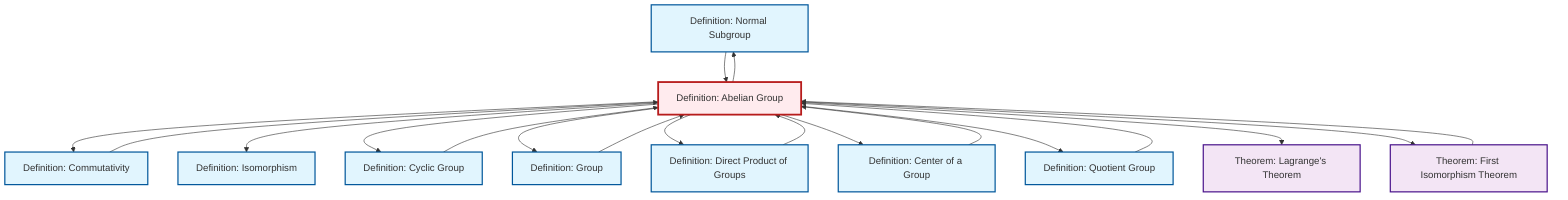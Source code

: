 graph TD
    classDef definition fill:#e1f5fe,stroke:#01579b,stroke-width:2px
    classDef theorem fill:#f3e5f5,stroke:#4a148c,stroke-width:2px
    classDef axiom fill:#fff3e0,stroke:#e65100,stroke-width:2px
    classDef example fill:#e8f5e9,stroke:#1b5e20,stroke-width:2px
    classDef current fill:#ffebee,stroke:#b71c1c,stroke-width:3px
    def-normal-subgroup["Definition: Normal Subgroup"]:::definition
    def-commutativity["Definition: Commutativity"]:::definition
    thm-lagrange["Theorem: Lagrange's Theorem"]:::theorem
    def-center-of-group["Definition: Center of a Group"]:::definition
    def-abelian-group["Definition: Abelian Group"]:::definition
    def-direct-product["Definition: Direct Product of Groups"]:::definition
    def-cyclic-group["Definition: Cyclic Group"]:::definition
    def-isomorphism["Definition: Isomorphism"]:::definition
    def-quotient-group["Definition: Quotient Group"]:::definition
    thm-first-isomorphism["Theorem: First Isomorphism Theorem"]:::theorem
    def-group["Definition: Group"]:::definition
    def-abelian-group --> def-commutativity
    def-cyclic-group --> def-abelian-group
    def-direct-product --> def-abelian-group
    def-abelian-group --> def-isomorphism
    def-group --> def-abelian-group
    def-abelian-group --> def-cyclic-group
    def-quotient-group --> def-abelian-group
    def-center-of-group --> def-abelian-group
    def-abelian-group --> def-group
    def-abelian-group --> def-normal-subgroup
    def-abelian-group --> def-direct-product
    def-abelian-group --> def-center-of-group
    def-abelian-group --> def-quotient-group
    def-commutativity --> def-abelian-group
    thm-first-isomorphism --> def-abelian-group
    def-abelian-group --> thm-lagrange
    def-abelian-group --> thm-first-isomorphism
    def-normal-subgroup --> def-abelian-group
    class def-abelian-group current